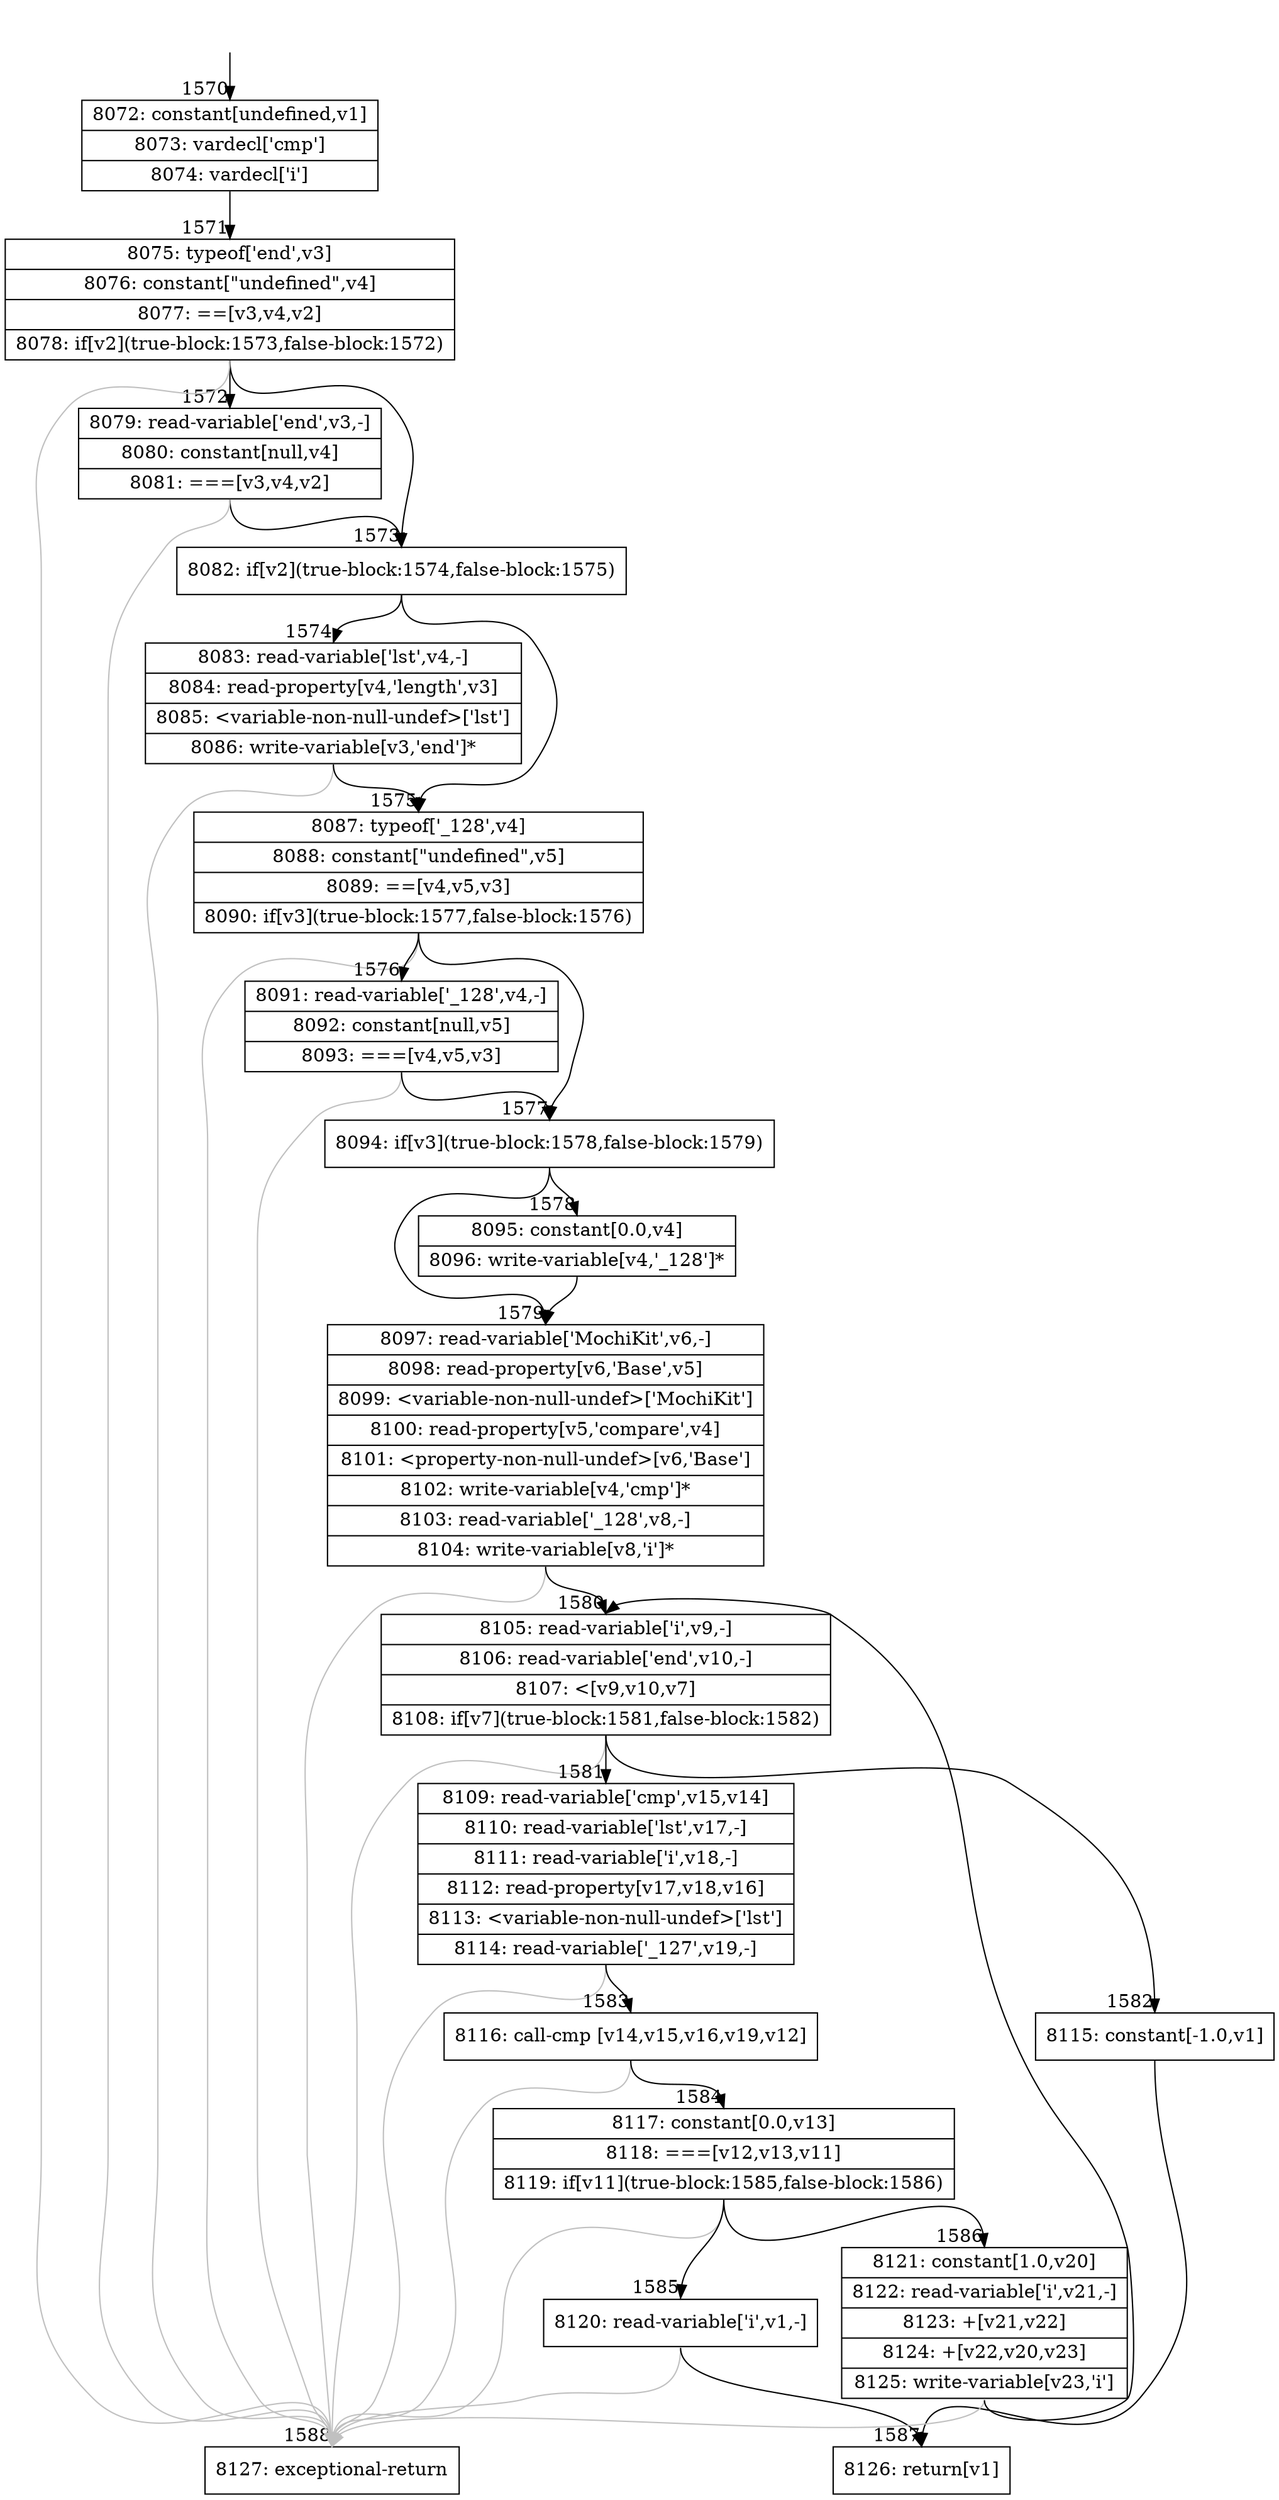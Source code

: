 digraph {
rankdir="TD"
BB_entry109[shape=none,label=""];
BB_entry109 -> BB1570 [tailport=s, headport=n, headlabel="    1570"]
BB1570 [shape=record label="{8072: constant[undefined,v1]|8073: vardecl['cmp']|8074: vardecl['i']}" ] 
BB1570 -> BB1571 [tailport=s, headport=n, headlabel="      1571"]
BB1571 [shape=record label="{8075: typeof['end',v3]|8076: constant[\"undefined\",v4]|8077: ==[v3,v4,v2]|8078: if[v2](true-block:1573,false-block:1572)}" ] 
BB1571 -> BB1573 [tailport=s, headport=n, headlabel="      1573"]
BB1571 -> BB1572 [tailport=s, headport=n, headlabel="      1572"]
BB1571 -> BB1588 [tailport=s, headport=n, color=gray, headlabel="      1588"]
BB1572 [shape=record label="{8079: read-variable['end',v3,-]|8080: constant[null,v4]|8081: ===[v3,v4,v2]}" ] 
BB1572 -> BB1573 [tailport=s, headport=n]
BB1572 -> BB1588 [tailport=s, headport=n, color=gray]
BB1573 [shape=record label="{8082: if[v2](true-block:1574,false-block:1575)}" ] 
BB1573 -> BB1574 [tailport=s, headport=n, headlabel="      1574"]
BB1573 -> BB1575 [tailport=s, headport=n, headlabel="      1575"]
BB1574 [shape=record label="{8083: read-variable['lst',v4,-]|8084: read-property[v4,'length',v3]|8085: \<variable-non-null-undef\>['lst']|8086: write-variable[v3,'end']*}" ] 
BB1574 -> BB1575 [tailport=s, headport=n]
BB1574 -> BB1588 [tailport=s, headport=n, color=gray]
BB1575 [shape=record label="{8087: typeof['_128',v4]|8088: constant[\"undefined\",v5]|8089: ==[v4,v5,v3]|8090: if[v3](true-block:1577,false-block:1576)}" ] 
BB1575 -> BB1577 [tailport=s, headport=n, headlabel="      1577"]
BB1575 -> BB1576 [tailport=s, headport=n, headlabel="      1576"]
BB1575 -> BB1588 [tailport=s, headport=n, color=gray]
BB1576 [shape=record label="{8091: read-variable['_128',v4,-]|8092: constant[null,v5]|8093: ===[v4,v5,v3]}" ] 
BB1576 -> BB1577 [tailport=s, headport=n]
BB1576 -> BB1588 [tailport=s, headport=n, color=gray]
BB1577 [shape=record label="{8094: if[v3](true-block:1578,false-block:1579)}" ] 
BB1577 -> BB1578 [tailport=s, headport=n, headlabel="      1578"]
BB1577 -> BB1579 [tailport=s, headport=n, headlabel="      1579"]
BB1578 [shape=record label="{8095: constant[0.0,v4]|8096: write-variable[v4,'_128']*}" ] 
BB1578 -> BB1579 [tailport=s, headport=n]
BB1579 [shape=record label="{8097: read-variable['MochiKit',v6,-]|8098: read-property[v6,'Base',v5]|8099: \<variable-non-null-undef\>['MochiKit']|8100: read-property[v5,'compare',v4]|8101: \<property-non-null-undef\>[v6,'Base']|8102: write-variable[v4,'cmp']*|8103: read-variable['_128',v8,-]|8104: write-variable[v8,'i']*}" ] 
BB1579 -> BB1580 [tailport=s, headport=n, headlabel="      1580"]
BB1579 -> BB1588 [tailport=s, headport=n, color=gray]
BB1580 [shape=record label="{8105: read-variable['i',v9,-]|8106: read-variable['end',v10,-]|8107: \<[v9,v10,v7]|8108: if[v7](true-block:1581,false-block:1582)}" ] 
BB1580 -> BB1581 [tailport=s, headport=n, headlabel="      1581"]
BB1580 -> BB1582 [tailport=s, headport=n, headlabel="      1582"]
BB1580 -> BB1588 [tailport=s, headport=n, color=gray]
BB1581 [shape=record label="{8109: read-variable['cmp',v15,v14]|8110: read-variable['lst',v17,-]|8111: read-variable['i',v18,-]|8112: read-property[v17,v18,v16]|8113: \<variable-non-null-undef\>['lst']|8114: read-variable['_127',v19,-]}" ] 
BB1581 -> BB1583 [tailport=s, headport=n, headlabel="      1583"]
BB1581 -> BB1588 [tailport=s, headport=n, color=gray]
BB1582 [shape=record label="{8115: constant[-1.0,v1]}" ] 
BB1582 -> BB1587 [tailport=s, headport=n, headlabel="      1587"]
BB1583 [shape=record label="{8116: call-cmp [v14,v15,v16,v19,v12]}" ] 
BB1583 -> BB1584 [tailport=s, headport=n, headlabel="      1584"]
BB1583 -> BB1588 [tailport=s, headport=n, color=gray]
BB1584 [shape=record label="{8117: constant[0.0,v13]|8118: ===[v12,v13,v11]|8119: if[v11](true-block:1585,false-block:1586)}" ] 
BB1584 -> BB1585 [tailport=s, headport=n, headlabel="      1585"]
BB1584 -> BB1586 [tailport=s, headport=n, headlabel="      1586"]
BB1584 -> BB1588 [tailport=s, headport=n, color=gray]
BB1585 [shape=record label="{8120: read-variable['i',v1,-]}" ] 
BB1585 -> BB1587 [tailport=s, headport=n]
BB1585 -> BB1588 [tailport=s, headport=n, color=gray]
BB1586 [shape=record label="{8121: constant[1.0,v20]|8122: read-variable['i',v21,-]|8123: +[v21,v22]|8124: +[v22,v20,v23]|8125: write-variable[v23,'i']}" ] 
BB1586 -> BB1580 [tailport=s, headport=n]
BB1586 -> BB1588 [tailport=s, headport=n, color=gray]
BB1587 [shape=record label="{8126: return[v1]}" ] 
BB1588 [shape=record label="{8127: exceptional-return}" ] 
//#$~ 897
}
